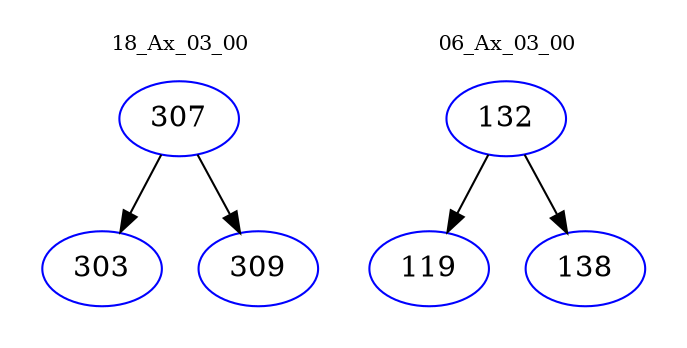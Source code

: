 digraph{
subgraph cluster_0 {
color = white
label = "18_Ax_03_00";
fontsize=10;
T0_307 [label="307", color="blue"]
T0_307 -> T0_303 [color="black"]
T0_303 [label="303", color="blue"]
T0_307 -> T0_309 [color="black"]
T0_309 [label="309", color="blue"]
}
subgraph cluster_1 {
color = white
label = "06_Ax_03_00";
fontsize=10;
T1_132 [label="132", color="blue"]
T1_132 -> T1_119 [color="black"]
T1_119 [label="119", color="blue"]
T1_132 -> T1_138 [color="black"]
T1_138 [label="138", color="blue"]
}
}
